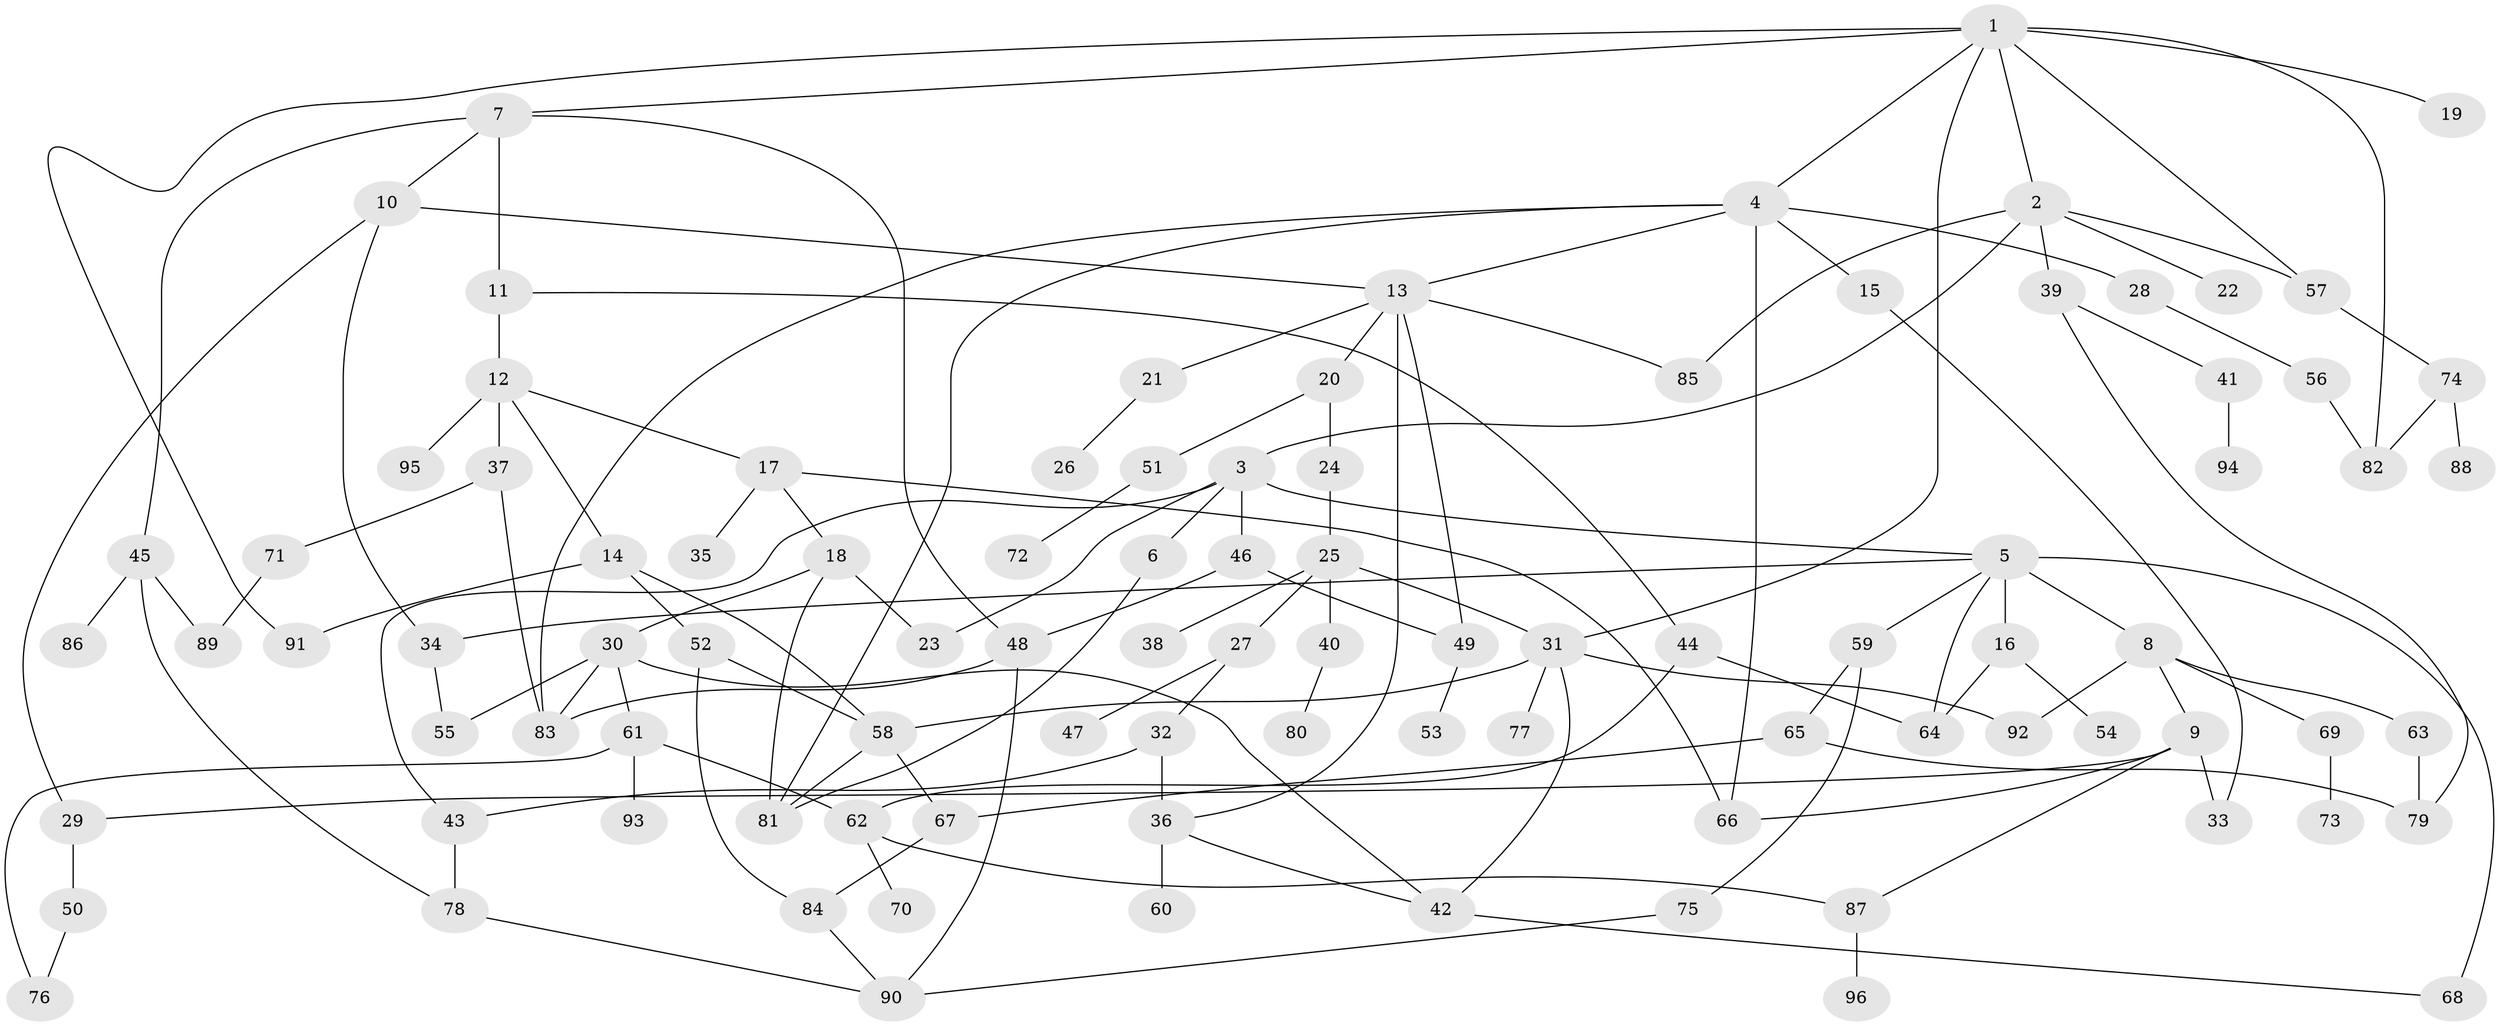 // Generated by graph-tools (version 1.1) at 2025/34/03/09/25 02:34:26]
// undirected, 96 vertices, 139 edges
graph export_dot {
graph [start="1"]
  node [color=gray90,style=filled];
  1;
  2;
  3;
  4;
  5;
  6;
  7;
  8;
  9;
  10;
  11;
  12;
  13;
  14;
  15;
  16;
  17;
  18;
  19;
  20;
  21;
  22;
  23;
  24;
  25;
  26;
  27;
  28;
  29;
  30;
  31;
  32;
  33;
  34;
  35;
  36;
  37;
  38;
  39;
  40;
  41;
  42;
  43;
  44;
  45;
  46;
  47;
  48;
  49;
  50;
  51;
  52;
  53;
  54;
  55;
  56;
  57;
  58;
  59;
  60;
  61;
  62;
  63;
  64;
  65;
  66;
  67;
  68;
  69;
  70;
  71;
  72;
  73;
  74;
  75;
  76;
  77;
  78;
  79;
  80;
  81;
  82;
  83;
  84;
  85;
  86;
  87;
  88;
  89;
  90;
  91;
  92;
  93;
  94;
  95;
  96;
  1 -- 2;
  1 -- 4;
  1 -- 7;
  1 -- 19;
  1 -- 31;
  1 -- 57;
  1 -- 91;
  1 -- 82;
  2 -- 3;
  2 -- 22;
  2 -- 39;
  2 -- 85;
  2 -- 57;
  3 -- 5;
  3 -- 6;
  3 -- 23;
  3 -- 46;
  3 -- 43;
  4 -- 15;
  4 -- 28;
  4 -- 83;
  4 -- 13;
  4 -- 66;
  4 -- 81;
  5 -- 8;
  5 -- 16;
  5 -- 59;
  5 -- 64;
  5 -- 68;
  5 -- 34;
  6 -- 81;
  7 -- 10;
  7 -- 11;
  7 -- 45;
  7 -- 48;
  8 -- 9;
  8 -- 63;
  8 -- 69;
  8 -- 92;
  9 -- 66;
  9 -- 33;
  9 -- 29;
  9 -- 87;
  10 -- 13;
  10 -- 29;
  10 -- 34;
  11 -- 12;
  11 -- 44;
  12 -- 14;
  12 -- 17;
  12 -- 37;
  12 -- 95;
  13 -- 20;
  13 -- 21;
  13 -- 49;
  13 -- 85;
  13 -- 36;
  14 -- 52;
  14 -- 58;
  14 -- 91;
  15 -- 33;
  16 -- 54;
  16 -- 64;
  17 -- 18;
  17 -- 35;
  17 -- 66;
  18 -- 30;
  18 -- 81;
  18 -- 23;
  20 -- 24;
  20 -- 51;
  21 -- 26;
  24 -- 25;
  25 -- 27;
  25 -- 38;
  25 -- 40;
  25 -- 31;
  27 -- 32;
  27 -- 47;
  28 -- 56;
  29 -- 50;
  30 -- 42;
  30 -- 61;
  30 -- 55;
  30 -- 83;
  31 -- 58;
  31 -- 77;
  31 -- 92;
  31 -- 42;
  32 -- 36;
  32 -- 43;
  34 -- 55;
  36 -- 60;
  36 -- 42;
  37 -- 71;
  37 -- 83;
  39 -- 41;
  39 -- 79;
  40 -- 80;
  41 -- 94;
  42 -- 68;
  43 -- 78;
  44 -- 62;
  44 -- 64;
  45 -- 78;
  45 -- 86;
  45 -- 89;
  46 -- 48;
  46 -- 49;
  48 -- 83;
  48 -- 90;
  49 -- 53;
  50 -- 76;
  51 -- 72;
  52 -- 58;
  52 -- 84;
  56 -- 82;
  57 -- 74;
  58 -- 81;
  58 -- 67;
  59 -- 65;
  59 -- 75;
  61 -- 93;
  61 -- 76;
  61 -- 62;
  62 -- 70;
  62 -- 87;
  63 -- 79;
  65 -- 67;
  65 -- 79;
  67 -- 84;
  69 -- 73;
  71 -- 89;
  74 -- 82;
  74 -- 88;
  75 -- 90;
  78 -- 90;
  84 -- 90;
  87 -- 96;
}
